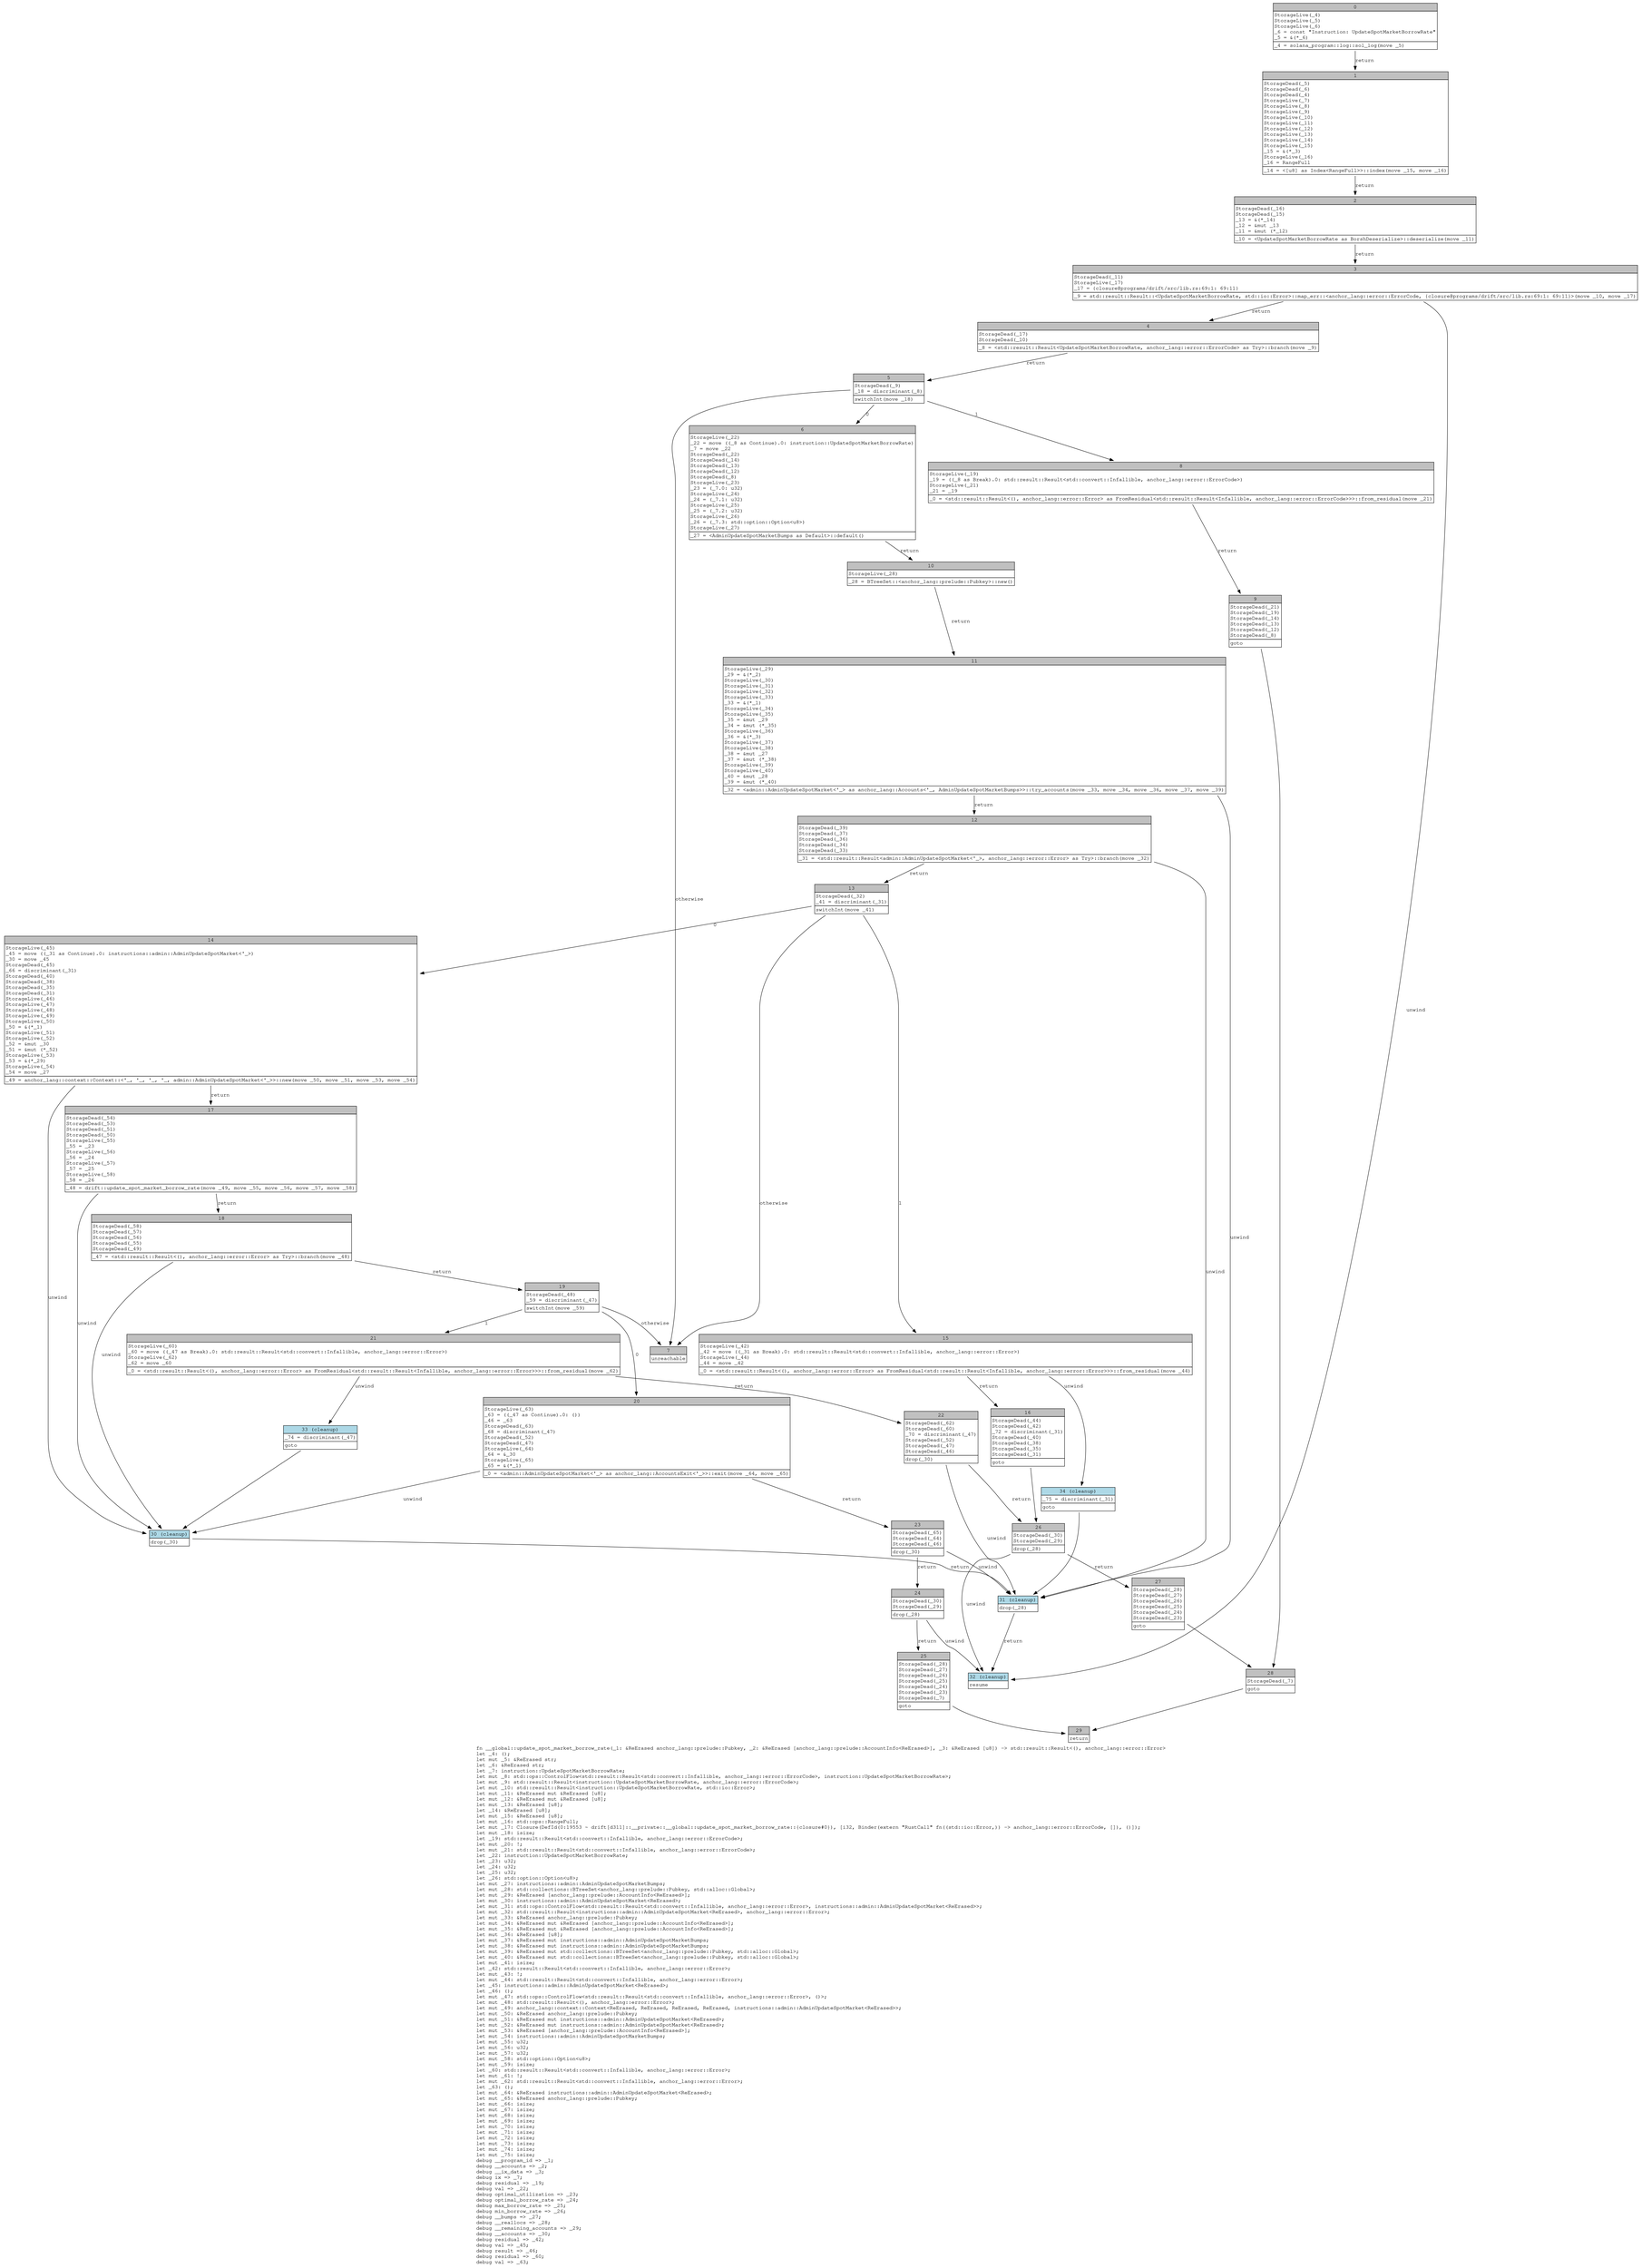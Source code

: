 digraph Mir_0_19551 {
    graph [fontname="Courier, monospace"];
    node [fontname="Courier, monospace"];
    edge [fontname="Courier, monospace"];
    label=<fn __global::update_spot_market_borrow_rate(_1: &amp;ReErased anchor_lang::prelude::Pubkey, _2: &amp;ReErased [anchor_lang::prelude::AccountInfo&lt;ReErased&gt;], _3: &amp;ReErased [u8]) -&gt; std::result::Result&lt;(), anchor_lang::error::Error&gt;<br align="left"/>let _4: ();<br align="left"/>let mut _5: &amp;ReErased str;<br align="left"/>let _6: &amp;ReErased str;<br align="left"/>let _7: instruction::UpdateSpotMarketBorrowRate;<br align="left"/>let mut _8: std::ops::ControlFlow&lt;std::result::Result&lt;std::convert::Infallible, anchor_lang::error::ErrorCode&gt;, instruction::UpdateSpotMarketBorrowRate&gt;;<br align="left"/>let mut _9: std::result::Result&lt;instruction::UpdateSpotMarketBorrowRate, anchor_lang::error::ErrorCode&gt;;<br align="left"/>let mut _10: std::result::Result&lt;instruction::UpdateSpotMarketBorrowRate, std::io::Error&gt;;<br align="left"/>let mut _11: &amp;ReErased mut &amp;ReErased [u8];<br align="left"/>let mut _12: &amp;ReErased mut &amp;ReErased [u8];<br align="left"/>let mut _13: &amp;ReErased [u8];<br align="left"/>let _14: &amp;ReErased [u8];<br align="left"/>let mut _15: &amp;ReErased [u8];<br align="left"/>let mut _16: std::ops::RangeFull;<br align="left"/>let mut _17: Closure(DefId(0:19553 ~ drift[d311]::__private::__global::update_spot_market_borrow_rate::{closure#0}), [i32, Binder(extern &quot;RustCall&quot; fn((std::io::Error,)) -&gt; anchor_lang::error::ErrorCode, []), ()]);<br align="left"/>let mut _18: isize;<br align="left"/>let _19: std::result::Result&lt;std::convert::Infallible, anchor_lang::error::ErrorCode&gt;;<br align="left"/>let mut _20: !;<br align="left"/>let mut _21: std::result::Result&lt;std::convert::Infallible, anchor_lang::error::ErrorCode&gt;;<br align="left"/>let _22: instruction::UpdateSpotMarketBorrowRate;<br align="left"/>let _23: u32;<br align="left"/>let _24: u32;<br align="left"/>let _25: u32;<br align="left"/>let _26: std::option::Option&lt;u8&gt;;<br align="left"/>let mut _27: instructions::admin::AdminUpdateSpotMarketBumps;<br align="left"/>let mut _28: std::collections::BTreeSet&lt;anchor_lang::prelude::Pubkey, std::alloc::Global&gt;;<br align="left"/>let mut _29: &amp;ReErased [anchor_lang::prelude::AccountInfo&lt;ReErased&gt;];<br align="left"/>let mut _30: instructions::admin::AdminUpdateSpotMarket&lt;ReErased&gt;;<br align="left"/>let mut _31: std::ops::ControlFlow&lt;std::result::Result&lt;std::convert::Infallible, anchor_lang::error::Error&gt;, instructions::admin::AdminUpdateSpotMarket&lt;ReErased&gt;&gt;;<br align="left"/>let mut _32: std::result::Result&lt;instructions::admin::AdminUpdateSpotMarket&lt;ReErased&gt;, anchor_lang::error::Error&gt;;<br align="left"/>let mut _33: &amp;ReErased anchor_lang::prelude::Pubkey;<br align="left"/>let mut _34: &amp;ReErased mut &amp;ReErased [anchor_lang::prelude::AccountInfo&lt;ReErased&gt;];<br align="left"/>let mut _35: &amp;ReErased mut &amp;ReErased [anchor_lang::prelude::AccountInfo&lt;ReErased&gt;];<br align="left"/>let mut _36: &amp;ReErased [u8];<br align="left"/>let mut _37: &amp;ReErased mut instructions::admin::AdminUpdateSpotMarketBumps;<br align="left"/>let mut _38: &amp;ReErased mut instructions::admin::AdminUpdateSpotMarketBumps;<br align="left"/>let mut _39: &amp;ReErased mut std::collections::BTreeSet&lt;anchor_lang::prelude::Pubkey, std::alloc::Global&gt;;<br align="left"/>let mut _40: &amp;ReErased mut std::collections::BTreeSet&lt;anchor_lang::prelude::Pubkey, std::alloc::Global&gt;;<br align="left"/>let mut _41: isize;<br align="left"/>let _42: std::result::Result&lt;std::convert::Infallible, anchor_lang::error::Error&gt;;<br align="left"/>let mut _43: !;<br align="left"/>let mut _44: std::result::Result&lt;std::convert::Infallible, anchor_lang::error::Error&gt;;<br align="left"/>let _45: instructions::admin::AdminUpdateSpotMarket&lt;ReErased&gt;;<br align="left"/>let _46: ();<br align="left"/>let mut _47: std::ops::ControlFlow&lt;std::result::Result&lt;std::convert::Infallible, anchor_lang::error::Error&gt;, ()&gt;;<br align="left"/>let mut _48: std::result::Result&lt;(), anchor_lang::error::Error&gt;;<br align="left"/>let mut _49: anchor_lang::context::Context&lt;ReErased, ReErased, ReErased, ReErased, instructions::admin::AdminUpdateSpotMarket&lt;ReErased&gt;&gt;;<br align="left"/>let mut _50: &amp;ReErased anchor_lang::prelude::Pubkey;<br align="left"/>let mut _51: &amp;ReErased mut instructions::admin::AdminUpdateSpotMarket&lt;ReErased&gt;;<br align="left"/>let mut _52: &amp;ReErased mut instructions::admin::AdminUpdateSpotMarket&lt;ReErased&gt;;<br align="left"/>let mut _53: &amp;ReErased [anchor_lang::prelude::AccountInfo&lt;ReErased&gt;];<br align="left"/>let mut _54: instructions::admin::AdminUpdateSpotMarketBumps;<br align="left"/>let mut _55: u32;<br align="left"/>let mut _56: u32;<br align="left"/>let mut _57: u32;<br align="left"/>let mut _58: std::option::Option&lt;u8&gt;;<br align="left"/>let mut _59: isize;<br align="left"/>let _60: std::result::Result&lt;std::convert::Infallible, anchor_lang::error::Error&gt;;<br align="left"/>let mut _61: !;<br align="left"/>let mut _62: std::result::Result&lt;std::convert::Infallible, anchor_lang::error::Error&gt;;<br align="left"/>let _63: ();<br align="left"/>let mut _64: &amp;ReErased instructions::admin::AdminUpdateSpotMarket&lt;ReErased&gt;;<br align="left"/>let mut _65: &amp;ReErased anchor_lang::prelude::Pubkey;<br align="left"/>let mut _66: isize;<br align="left"/>let mut _67: isize;<br align="left"/>let mut _68: isize;<br align="left"/>let mut _69: isize;<br align="left"/>let mut _70: isize;<br align="left"/>let mut _71: isize;<br align="left"/>let mut _72: isize;<br align="left"/>let mut _73: isize;<br align="left"/>let mut _74: isize;<br align="left"/>let mut _75: isize;<br align="left"/>debug __program_id =&gt; _1;<br align="left"/>debug __accounts =&gt; _2;<br align="left"/>debug __ix_data =&gt; _3;<br align="left"/>debug ix =&gt; _7;<br align="left"/>debug residual =&gt; _19;<br align="left"/>debug val =&gt; _22;<br align="left"/>debug optimal_utilization =&gt; _23;<br align="left"/>debug optimal_borrow_rate =&gt; _24;<br align="left"/>debug max_borrow_rate =&gt; _25;<br align="left"/>debug min_borrow_rate =&gt; _26;<br align="left"/>debug __bumps =&gt; _27;<br align="left"/>debug __reallocs =&gt; _28;<br align="left"/>debug __remaining_accounts =&gt; _29;<br align="left"/>debug __accounts =&gt; _30;<br align="left"/>debug residual =&gt; _42;<br align="left"/>debug val =&gt; _45;<br align="left"/>debug result =&gt; _46;<br align="left"/>debug residual =&gt; _60;<br align="left"/>debug val =&gt; _63;<br align="left"/>>;
    bb0__0_19551 [shape="none", label=<<table border="0" cellborder="1" cellspacing="0"><tr><td bgcolor="gray" align="center" colspan="1">0</td></tr><tr><td align="left" balign="left">StorageLive(_4)<br/>StorageLive(_5)<br/>StorageLive(_6)<br/>_6 = const &quot;Instruction: UpdateSpotMarketBorrowRate&quot;<br/>_5 = &amp;(*_6)<br/></td></tr><tr><td align="left">_4 = solana_program::log::sol_log(move _5)</td></tr></table>>];
    bb1__0_19551 [shape="none", label=<<table border="0" cellborder="1" cellspacing="0"><tr><td bgcolor="gray" align="center" colspan="1">1</td></tr><tr><td align="left" balign="left">StorageDead(_5)<br/>StorageDead(_6)<br/>StorageDead(_4)<br/>StorageLive(_7)<br/>StorageLive(_8)<br/>StorageLive(_9)<br/>StorageLive(_10)<br/>StorageLive(_11)<br/>StorageLive(_12)<br/>StorageLive(_13)<br/>StorageLive(_14)<br/>StorageLive(_15)<br/>_15 = &amp;(*_3)<br/>StorageLive(_16)<br/>_16 = RangeFull<br/></td></tr><tr><td align="left">_14 = &lt;[u8] as Index&lt;RangeFull&gt;&gt;::index(move _15, move _16)</td></tr></table>>];
    bb2__0_19551 [shape="none", label=<<table border="0" cellborder="1" cellspacing="0"><tr><td bgcolor="gray" align="center" colspan="1">2</td></tr><tr><td align="left" balign="left">StorageDead(_16)<br/>StorageDead(_15)<br/>_13 = &amp;(*_14)<br/>_12 = &amp;mut _13<br/>_11 = &amp;mut (*_12)<br/></td></tr><tr><td align="left">_10 = &lt;UpdateSpotMarketBorrowRate as BorshDeserialize&gt;::deserialize(move _11)</td></tr></table>>];
    bb3__0_19551 [shape="none", label=<<table border="0" cellborder="1" cellspacing="0"><tr><td bgcolor="gray" align="center" colspan="1">3</td></tr><tr><td align="left" balign="left">StorageDead(_11)<br/>StorageLive(_17)<br/>_17 = {closure@programs/drift/src/lib.rs:69:1: 69:11}<br/></td></tr><tr><td align="left">_9 = std::result::Result::&lt;UpdateSpotMarketBorrowRate, std::io::Error&gt;::map_err::&lt;anchor_lang::error::ErrorCode, {closure@programs/drift/src/lib.rs:69:1: 69:11}&gt;(move _10, move _17)</td></tr></table>>];
    bb4__0_19551 [shape="none", label=<<table border="0" cellborder="1" cellspacing="0"><tr><td bgcolor="gray" align="center" colspan="1">4</td></tr><tr><td align="left" balign="left">StorageDead(_17)<br/>StorageDead(_10)<br/></td></tr><tr><td align="left">_8 = &lt;std::result::Result&lt;UpdateSpotMarketBorrowRate, anchor_lang::error::ErrorCode&gt; as Try&gt;::branch(move _9)</td></tr></table>>];
    bb5__0_19551 [shape="none", label=<<table border="0" cellborder="1" cellspacing="0"><tr><td bgcolor="gray" align="center" colspan="1">5</td></tr><tr><td align="left" balign="left">StorageDead(_9)<br/>_18 = discriminant(_8)<br/></td></tr><tr><td align="left">switchInt(move _18)</td></tr></table>>];
    bb6__0_19551 [shape="none", label=<<table border="0" cellborder="1" cellspacing="0"><tr><td bgcolor="gray" align="center" colspan="1">6</td></tr><tr><td align="left" balign="left">StorageLive(_22)<br/>_22 = move ((_8 as Continue).0: instruction::UpdateSpotMarketBorrowRate)<br/>_7 = move _22<br/>StorageDead(_22)<br/>StorageDead(_14)<br/>StorageDead(_13)<br/>StorageDead(_12)<br/>StorageDead(_8)<br/>StorageLive(_23)<br/>_23 = (_7.0: u32)<br/>StorageLive(_24)<br/>_24 = (_7.1: u32)<br/>StorageLive(_25)<br/>_25 = (_7.2: u32)<br/>StorageLive(_26)<br/>_26 = (_7.3: std::option::Option&lt;u8&gt;)<br/>StorageLive(_27)<br/></td></tr><tr><td align="left">_27 = &lt;AdminUpdateSpotMarketBumps as Default&gt;::default()</td></tr></table>>];
    bb7__0_19551 [shape="none", label=<<table border="0" cellborder="1" cellspacing="0"><tr><td bgcolor="gray" align="center" colspan="1">7</td></tr><tr><td align="left">unreachable</td></tr></table>>];
    bb8__0_19551 [shape="none", label=<<table border="0" cellborder="1" cellspacing="0"><tr><td bgcolor="gray" align="center" colspan="1">8</td></tr><tr><td align="left" balign="left">StorageLive(_19)<br/>_19 = ((_8 as Break).0: std::result::Result&lt;std::convert::Infallible, anchor_lang::error::ErrorCode&gt;)<br/>StorageLive(_21)<br/>_21 = _19<br/></td></tr><tr><td align="left">_0 = &lt;std::result::Result&lt;(), anchor_lang::error::Error&gt; as FromResidual&lt;std::result::Result&lt;Infallible, anchor_lang::error::ErrorCode&gt;&gt;&gt;::from_residual(move _21)</td></tr></table>>];
    bb9__0_19551 [shape="none", label=<<table border="0" cellborder="1" cellspacing="0"><tr><td bgcolor="gray" align="center" colspan="1">9</td></tr><tr><td align="left" balign="left">StorageDead(_21)<br/>StorageDead(_19)<br/>StorageDead(_14)<br/>StorageDead(_13)<br/>StorageDead(_12)<br/>StorageDead(_8)<br/></td></tr><tr><td align="left">goto</td></tr></table>>];
    bb10__0_19551 [shape="none", label=<<table border="0" cellborder="1" cellspacing="0"><tr><td bgcolor="gray" align="center" colspan="1">10</td></tr><tr><td align="left" balign="left">StorageLive(_28)<br/></td></tr><tr><td align="left">_28 = BTreeSet::&lt;anchor_lang::prelude::Pubkey&gt;::new()</td></tr></table>>];
    bb11__0_19551 [shape="none", label=<<table border="0" cellborder="1" cellspacing="0"><tr><td bgcolor="gray" align="center" colspan="1">11</td></tr><tr><td align="left" balign="left">StorageLive(_29)<br/>_29 = &amp;(*_2)<br/>StorageLive(_30)<br/>StorageLive(_31)<br/>StorageLive(_32)<br/>StorageLive(_33)<br/>_33 = &amp;(*_1)<br/>StorageLive(_34)<br/>StorageLive(_35)<br/>_35 = &amp;mut _29<br/>_34 = &amp;mut (*_35)<br/>StorageLive(_36)<br/>_36 = &amp;(*_3)<br/>StorageLive(_37)<br/>StorageLive(_38)<br/>_38 = &amp;mut _27<br/>_37 = &amp;mut (*_38)<br/>StorageLive(_39)<br/>StorageLive(_40)<br/>_40 = &amp;mut _28<br/>_39 = &amp;mut (*_40)<br/></td></tr><tr><td align="left">_32 = &lt;admin::AdminUpdateSpotMarket&lt;'_&gt; as anchor_lang::Accounts&lt;'_, AdminUpdateSpotMarketBumps&gt;&gt;::try_accounts(move _33, move _34, move _36, move _37, move _39)</td></tr></table>>];
    bb12__0_19551 [shape="none", label=<<table border="0" cellborder="1" cellspacing="0"><tr><td bgcolor="gray" align="center" colspan="1">12</td></tr><tr><td align="left" balign="left">StorageDead(_39)<br/>StorageDead(_37)<br/>StorageDead(_36)<br/>StorageDead(_34)<br/>StorageDead(_33)<br/></td></tr><tr><td align="left">_31 = &lt;std::result::Result&lt;admin::AdminUpdateSpotMarket&lt;'_&gt;, anchor_lang::error::Error&gt; as Try&gt;::branch(move _32)</td></tr></table>>];
    bb13__0_19551 [shape="none", label=<<table border="0" cellborder="1" cellspacing="0"><tr><td bgcolor="gray" align="center" colspan="1">13</td></tr><tr><td align="left" balign="left">StorageDead(_32)<br/>_41 = discriminant(_31)<br/></td></tr><tr><td align="left">switchInt(move _41)</td></tr></table>>];
    bb14__0_19551 [shape="none", label=<<table border="0" cellborder="1" cellspacing="0"><tr><td bgcolor="gray" align="center" colspan="1">14</td></tr><tr><td align="left" balign="left">StorageLive(_45)<br/>_45 = move ((_31 as Continue).0: instructions::admin::AdminUpdateSpotMarket&lt;'_&gt;)<br/>_30 = move _45<br/>StorageDead(_45)<br/>_66 = discriminant(_31)<br/>StorageDead(_40)<br/>StorageDead(_38)<br/>StorageDead(_35)<br/>StorageDead(_31)<br/>StorageLive(_46)<br/>StorageLive(_47)<br/>StorageLive(_48)<br/>StorageLive(_49)<br/>StorageLive(_50)<br/>_50 = &amp;(*_1)<br/>StorageLive(_51)<br/>StorageLive(_52)<br/>_52 = &amp;mut _30<br/>_51 = &amp;mut (*_52)<br/>StorageLive(_53)<br/>_53 = &amp;(*_29)<br/>StorageLive(_54)<br/>_54 = move _27<br/></td></tr><tr><td align="left">_49 = anchor_lang::context::Context::&lt;'_, '_, '_, '_, admin::AdminUpdateSpotMarket&lt;'_&gt;&gt;::new(move _50, move _51, move _53, move _54)</td></tr></table>>];
    bb15__0_19551 [shape="none", label=<<table border="0" cellborder="1" cellspacing="0"><tr><td bgcolor="gray" align="center" colspan="1">15</td></tr><tr><td align="left" balign="left">StorageLive(_42)<br/>_42 = move ((_31 as Break).0: std::result::Result&lt;std::convert::Infallible, anchor_lang::error::Error&gt;)<br/>StorageLive(_44)<br/>_44 = move _42<br/></td></tr><tr><td align="left">_0 = &lt;std::result::Result&lt;(), anchor_lang::error::Error&gt; as FromResidual&lt;std::result::Result&lt;Infallible, anchor_lang::error::Error&gt;&gt;&gt;::from_residual(move _44)</td></tr></table>>];
    bb16__0_19551 [shape="none", label=<<table border="0" cellborder="1" cellspacing="0"><tr><td bgcolor="gray" align="center" colspan="1">16</td></tr><tr><td align="left" balign="left">StorageDead(_44)<br/>StorageDead(_42)<br/>_72 = discriminant(_31)<br/>StorageDead(_40)<br/>StorageDead(_38)<br/>StorageDead(_35)<br/>StorageDead(_31)<br/></td></tr><tr><td align="left">goto</td></tr></table>>];
    bb17__0_19551 [shape="none", label=<<table border="0" cellborder="1" cellspacing="0"><tr><td bgcolor="gray" align="center" colspan="1">17</td></tr><tr><td align="left" balign="left">StorageDead(_54)<br/>StorageDead(_53)<br/>StorageDead(_51)<br/>StorageDead(_50)<br/>StorageLive(_55)<br/>_55 = _23<br/>StorageLive(_56)<br/>_56 = _24<br/>StorageLive(_57)<br/>_57 = _25<br/>StorageLive(_58)<br/>_58 = _26<br/></td></tr><tr><td align="left">_48 = drift::update_spot_market_borrow_rate(move _49, move _55, move _56, move _57, move _58)</td></tr></table>>];
    bb18__0_19551 [shape="none", label=<<table border="0" cellborder="1" cellspacing="0"><tr><td bgcolor="gray" align="center" colspan="1">18</td></tr><tr><td align="left" balign="left">StorageDead(_58)<br/>StorageDead(_57)<br/>StorageDead(_56)<br/>StorageDead(_55)<br/>StorageDead(_49)<br/></td></tr><tr><td align="left">_47 = &lt;std::result::Result&lt;(), anchor_lang::error::Error&gt; as Try&gt;::branch(move _48)</td></tr></table>>];
    bb19__0_19551 [shape="none", label=<<table border="0" cellborder="1" cellspacing="0"><tr><td bgcolor="gray" align="center" colspan="1">19</td></tr><tr><td align="left" balign="left">StorageDead(_48)<br/>_59 = discriminant(_47)<br/></td></tr><tr><td align="left">switchInt(move _59)</td></tr></table>>];
    bb20__0_19551 [shape="none", label=<<table border="0" cellborder="1" cellspacing="0"><tr><td bgcolor="gray" align="center" colspan="1">20</td></tr><tr><td align="left" balign="left">StorageLive(_63)<br/>_63 = ((_47 as Continue).0: ())<br/>_46 = _63<br/>StorageDead(_63)<br/>_68 = discriminant(_47)<br/>StorageDead(_52)<br/>StorageDead(_47)<br/>StorageLive(_64)<br/>_64 = &amp;_30<br/>StorageLive(_65)<br/>_65 = &amp;(*_1)<br/></td></tr><tr><td align="left">_0 = &lt;admin::AdminUpdateSpotMarket&lt;'_&gt; as anchor_lang::AccountsExit&lt;'_&gt;&gt;::exit(move _64, move _65)</td></tr></table>>];
    bb21__0_19551 [shape="none", label=<<table border="0" cellborder="1" cellspacing="0"><tr><td bgcolor="gray" align="center" colspan="1">21</td></tr><tr><td align="left" balign="left">StorageLive(_60)<br/>_60 = move ((_47 as Break).0: std::result::Result&lt;std::convert::Infallible, anchor_lang::error::Error&gt;)<br/>StorageLive(_62)<br/>_62 = move _60<br/></td></tr><tr><td align="left">_0 = &lt;std::result::Result&lt;(), anchor_lang::error::Error&gt; as FromResidual&lt;std::result::Result&lt;Infallible, anchor_lang::error::Error&gt;&gt;&gt;::from_residual(move _62)</td></tr></table>>];
    bb22__0_19551 [shape="none", label=<<table border="0" cellborder="1" cellspacing="0"><tr><td bgcolor="gray" align="center" colspan="1">22</td></tr><tr><td align="left" balign="left">StorageDead(_62)<br/>StorageDead(_60)<br/>_70 = discriminant(_47)<br/>StorageDead(_52)<br/>StorageDead(_47)<br/>StorageDead(_46)<br/></td></tr><tr><td align="left">drop(_30)</td></tr></table>>];
    bb23__0_19551 [shape="none", label=<<table border="0" cellborder="1" cellspacing="0"><tr><td bgcolor="gray" align="center" colspan="1">23</td></tr><tr><td align="left" balign="left">StorageDead(_65)<br/>StorageDead(_64)<br/>StorageDead(_46)<br/></td></tr><tr><td align="left">drop(_30)</td></tr></table>>];
    bb24__0_19551 [shape="none", label=<<table border="0" cellborder="1" cellspacing="0"><tr><td bgcolor="gray" align="center" colspan="1">24</td></tr><tr><td align="left" balign="left">StorageDead(_30)<br/>StorageDead(_29)<br/></td></tr><tr><td align="left">drop(_28)</td></tr></table>>];
    bb25__0_19551 [shape="none", label=<<table border="0" cellborder="1" cellspacing="0"><tr><td bgcolor="gray" align="center" colspan="1">25</td></tr><tr><td align="left" balign="left">StorageDead(_28)<br/>StorageDead(_27)<br/>StorageDead(_26)<br/>StorageDead(_25)<br/>StorageDead(_24)<br/>StorageDead(_23)<br/>StorageDead(_7)<br/></td></tr><tr><td align="left">goto</td></tr></table>>];
    bb26__0_19551 [shape="none", label=<<table border="0" cellborder="1" cellspacing="0"><tr><td bgcolor="gray" align="center" colspan="1">26</td></tr><tr><td align="left" balign="left">StorageDead(_30)<br/>StorageDead(_29)<br/></td></tr><tr><td align="left">drop(_28)</td></tr></table>>];
    bb27__0_19551 [shape="none", label=<<table border="0" cellborder="1" cellspacing="0"><tr><td bgcolor="gray" align="center" colspan="1">27</td></tr><tr><td align="left" balign="left">StorageDead(_28)<br/>StorageDead(_27)<br/>StorageDead(_26)<br/>StorageDead(_25)<br/>StorageDead(_24)<br/>StorageDead(_23)<br/></td></tr><tr><td align="left">goto</td></tr></table>>];
    bb28__0_19551 [shape="none", label=<<table border="0" cellborder="1" cellspacing="0"><tr><td bgcolor="gray" align="center" colspan="1">28</td></tr><tr><td align="left" balign="left">StorageDead(_7)<br/></td></tr><tr><td align="left">goto</td></tr></table>>];
    bb29__0_19551 [shape="none", label=<<table border="0" cellborder="1" cellspacing="0"><tr><td bgcolor="gray" align="center" colspan="1">29</td></tr><tr><td align="left">return</td></tr></table>>];
    bb30__0_19551 [shape="none", label=<<table border="0" cellborder="1" cellspacing="0"><tr><td bgcolor="lightblue" align="center" colspan="1">30 (cleanup)</td></tr><tr><td align="left">drop(_30)</td></tr></table>>];
    bb31__0_19551 [shape="none", label=<<table border="0" cellborder="1" cellspacing="0"><tr><td bgcolor="lightblue" align="center" colspan="1">31 (cleanup)</td></tr><tr><td align="left">drop(_28)</td></tr></table>>];
    bb32__0_19551 [shape="none", label=<<table border="0" cellborder="1" cellspacing="0"><tr><td bgcolor="lightblue" align="center" colspan="1">32 (cleanup)</td></tr><tr><td align="left">resume</td></tr></table>>];
    bb33__0_19551 [shape="none", label=<<table border="0" cellborder="1" cellspacing="0"><tr><td bgcolor="lightblue" align="center" colspan="1">33 (cleanup)</td></tr><tr><td align="left" balign="left">_74 = discriminant(_47)<br/></td></tr><tr><td align="left">goto</td></tr></table>>];
    bb34__0_19551 [shape="none", label=<<table border="0" cellborder="1" cellspacing="0"><tr><td bgcolor="lightblue" align="center" colspan="1">34 (cleanup)</td></tr><tr><td align="left" balign="left">_75 = discriminant(_31)<br/></td></tr><tr><td align="left">goto</td></tr></table>>];
    bb0__0_19551 -> bb1__0_19551 [label="return"];
    bb1__0_19551 -> bb2__0_19551 [label="return"];
    bb2__0_19551 -> bb3__0_19551 [label="return"];
    bb3__0_19551 -> bb4__0_19551 [label="return"];
    bb3__0_19551 -> bb32__0_19551 [label="unwind"];
    bb4__0_19551 -> bb5__0_19551 [label="return"];
    bb5__0_19551 -> bb6__0_19551 [label="0"];
    bb5__0_19551 -> bb8__0_19551 [label="1"];
    bb5__0_19551 -> bb7__0_19551 [label="otherwise"];
    bb6__0_19551 -> bb10__0_19551 [label="return"];
    bb8__0_19551 -> bb9__0_19551 [label="return"];
    bb9__0_19551 -> bb28__0_19551 [label=""];
    bb10__0_19551 -> bb11__0_19551 [label="return"];
    bb11__0_19551 -> bb12__0_19551 [label="return"];
    bb11__0_19551 -> bb31__0_19551 [label="unwind"];
    bb12__0_19551 -> bb13__0_19551 [label="return"];
    bb12__0_19551 -> bb31__0_19551 [label="unwind"];
    bb13__0_19551 -> bb14__0_19551 [label="0"];
    bb13__0_19551 -> bb15__0_19551 [label="1"];
    bb13__0_19551 -> bb7__0_19551 [label="otherwise"];
    bb14__0_19551 -> bb17__0_19551 [label="return"];
    bb14__0_19551 -> bb30__0_19551 [label="unwind"];
    bb15__0_19551 -> bb16__0_19551 [label="return"];
    bb15__0_19551 -> bb34__0_19551 [label="unwind"];
    bb16__0_19551 -> bb26__0_19551 [label=""];
    bb17__0_19551 -> bb18__0_19551 [label="return"];
    bb17__0_19551 -> bb30__0_19551 [label="unwind"];
    bb18__0_19551 -> bb19__0_19551 [label="return"];
    bb18__0_19551 -> bb30__0_19551 [label="unwind"];
    bb19__0_19551 -> bb20__0_19551 [label="0"];
    bb19__0_19551 -> bb21__0_19551 [label="1"];
    bb19__0_19551 -> bb7__0_19551 [label="otherwise"];
    bb20__0_19551 -> bb23__0_19551 [label="return"];
    bb20__0_19551 -> bb30__0_19551 [label="unwind"];
    bb21__0_19551 -> bb22__0_19551 [label="return"];
    bb21__0_19551 -> bb33__0_19551 [label="unwind"];
    bb22__0_19551 -> bb26__0_19551 [label="return"];
    bb22__0_19551 -> bb31__0_19551 [label="unwind"];
    bb23__0_19551 -> bb24__0_19551 [label="return"];
    bb23__0_19551 -> bb31__0_19551 [label="unwind"];
    bb24__0_19551 -> bb25__0_19551 [label="return"];
    bb24__0_19551 -> bb32__0_19551 [label="unwind"];
    bb25__0_19551 -> bb29__0_19551 [label=""];
    bb26__0_19551 -> bb27__0_19551 [label="return"];
    bb26__0_19551 -> bb32__0_19551 [label="unwind"];
    bb27__0_19551 -> bb28__0_19551 [label=""];
    bb28__0_19551 -> bb29__0_19551 [label=""];
    bb30__0_19551 -> bb31__0_19551 [label="return"];
    bb31__0_19551 -> bb32__0_19551 [label="return"];
    bb33__0_19551 -> bb30__0_19551 [label=""];
    bb34__0_19551 -> bb31__0_19551 [label=""];
}
